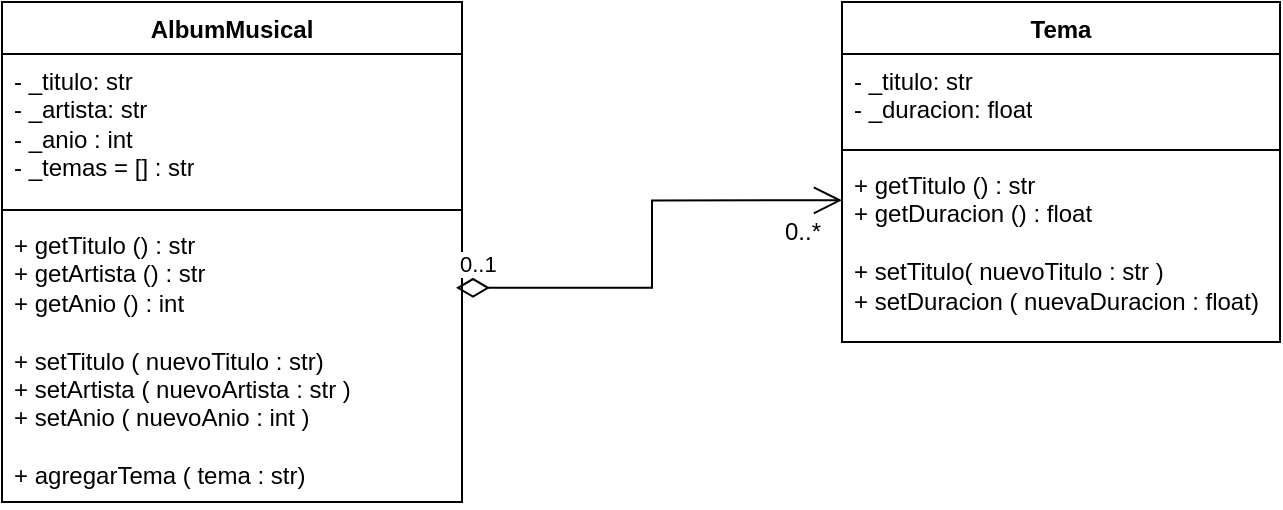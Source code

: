 <mxfile version="24.7.8">
  <diagram name="Página-1" id="NjFyjIw-ln6BMNcZVV60">
    <mxGraphModel dx="974" dy="516" grid="1" gridSize="10" guides="1" tooltips="1" connect="1" arrows="1" fold="1" page="1" pageScale="1" pageWidth="827" pageHeight="1169" math="0" shadow="0">
      <root>
        <mxCell id="0" />
        <mxCell id="1" parent="0" />
        <mxCell id="YZAFLp-83oCMwf8LE8MG-1" value="Tema" style="swimlane;fontStyle=1;align=center;verticalAlign=top;childLayout=stackLayout;horizontal=1;startSize=26;horizontalStack=0;resizeParent=1;resizeParentMax=0;resizeLast=0;collapsible=1;marginBottom=0;whiteSpace=wrap;html=1;" vertex="1" parent="1">
          <mxGeometry x="490" y="10" width="219" height="170" as="geometry" />
        </mxCell>
        <mxCell id="YZAFLp-83oCMwf8LE8MG-2" value="- _titulo: str&lt;div&gt;- _duracion: float&lt;br&gt;&lt;/div&gt;&lt;div&gt;&lt;br&gt;&lt;/div&gt;" style="text;strokeColor=none;fillColor=none;align=left;verticalAlign=top;spacingLeft=4;spacingRight=4;overflow=hidden;rotatable=0;points=[[0,0.5],[1,0.5]];portConstraint=eastwest;whiteSpace=wrap;html=1;" vertex="1" parent="YZAFLp-83oCMwf8LE8MG-1">
          <mxGeometry y="26" width="219" height="44" as="geometry" />
        </mxCell>
        <mxCell id="YZAFLp-83oCMwf8LE8MG-3" value="" style="line;strokeWidth=1;fillColor=none;align=left;verticalAlign=middle;spacingTop=-1;spacingLeft=3;spacingRight=3;rotatable=0;labelPosition=right;points=[];portConstraint=eastwest;strokeColor=inherit;" vertex="1" parent="YZAFLp-83oCMwf8LE8MG-1">
          <mxGeometry y="70" width="219" height="8" as="geometry" />
        </mxCell>
        <mxCell id="YZAFLp-83oCMwf8LE8MG-4" value="+ getTitulo () : str&lt;div&gt;+ getDuracion () : float&lt;/div&gt;&lt;div&gt;&lt;br&gt;&lt;/div&gt;&lt;div&gt;+ setTitulo( nuevoTitulo : str )&lt;/div&gt;&lt;div&gt;+ setDuracion ( nuevaDuracion : float)&lt;/div&gt;&lt;div&gt;&lt;br&gt;&lt;/div&gt;" style="text;strokeColor=none;fillColor=none;align=left;verticalAlign=top;spacingLeft=4;spacingRight=4;overflow=hidden;rotatable=0;points=[[0,0.5],[1,0.5]];portConstraint=eastwest;whiteSpace=wrap;html=1;" vertex="1" parent="YZAFLp-83oCMwf8LE8MG-1">
          <mxGeometry y="78" width="219" height="92" as="geometry" />
        </mxCell>
        <mxCell id="YZAFLp-83oCMwf8LE8MG-5" value="AlbumMusical" style="swimlane;fontStyle=1;align=center;verticalAlign=top;childLayout=stackLayout;horizontal=1;startSize=26;horizontalStack=0;resizeParent=1;resizeParentMax=0;resizeLast=0;collapsible=1;marginBottom=0;whiteSpace=wrap;html=1;" vertex="1" parent="1">
          <mxGeometry x="70" y="10" width="230" height="250" as="geometry" />
        </mxCell>
        <mxCell id="YZAFLp-83oCMwf8LE8MG-6" value="&lt;div&gt;- _titulo: str&lt;div&gt;- _artista: str&lt;/div&gt;&lt;/div&gt;&lt;div&gt;- _anio : int&lt;/div&gt;&lt;div&gt;- _temas = [] : str&lt;/div&gt;" style="text;strokeColor=none;fillColor=none;align=left;verticalAlign=top;spacingLeft=4;spacingRight=4;overflow=hidden;rotatable=0;points=[[0,0.5],[1,0.5]];portConstraint=eastwest;whiteSpace=wrap;html=1;" vertex="1" parent="YZAFLp-83oCMwf8LE8MG-5">
          <mxGeometry y="26" width="230" height="74" as="geometry" />
        </mxCell>
        <mxCell id="YZAFLp-83oCMwf8LE8MG-7" value="" style="line;strokeWidth=1;fillColor=none;align=left;verticalAlign=middle;spacingTop=-1;spacingLeft=3;spacingRight=3;rotatable=0;labelPosition=right;points=[];portConstraint=eastwest;strokeColor=inherit;" vertex="1" parent="YZAFLp-83oCMwf8LE8MG-5">
          <mxGeometry y="100" width="230" height="8" as="geometry" />
        </mxCell>
        <mxCell id="YZAFLp-83oCMwf8LE8MG-8" value="+ getTitulo () : str&lt;div&gt;+ getArtista () : str&lt;br&gt;&lt;/div&gt;&lt;div&gt;+ getAnio () : int&lt;/div&gt;&lt;div&gt;&lt;br&gt;&lt;/div&gt;&lt;div&gt;+ setTitulo ( nuevoTitulo : str)&amp;nbsp;&lt;div&gt;+ setArtista ( nuevoArtista&amp;nbsp;&lt;span style=&quot;background-color: initial;&quot;&gt;: str&amp;nbsp;&lt;/span&gt;&lt;span style=&quot;background-color: initial;&quot;&gt;)&amp;nbsp;&lt;/span&gt;&lt;/div&gt;&lt;div&gt;+ setAnio ( nuevoAnio : int )&amp;nbsp;&lt;/div&gt;&lt;/div&gt;&lt;div&gt;&lt;br&gt;&lt;/div&gt;&lt;div&gt;+ agregarTema ( tema : str)&lt;/div&gt;" style="text;strokeColor=none;fillColor=none;align=left;verticalAlign=top;spacingLeft=4;spacingRight=4;overflow=hidden;rotatable=0;points=[[0,0.5],[1,0.5]];portConstraint=eastwest;whiteSpace=wrap;html=1;" vertex="1" parent="YZAFLp-83oCMwf8LE8MG-5">
          <mxGeometry y="108" width="230" height="142" as="geometry" />
        </mxCell>
        <mxCell id="YZAFLp-83oCMwf8LE8MG-9" value="0..1" style="endArrow=open;html=1;endSize=12;startArrow=diamondThin;startSize=14;startFill=0;edgeStyle=orthogonalEdgeStyle;align=left;verticalAlign=bottom;rounded=0;exitX=0.987;exitY=0.246;exitDx=0;exitDy=0;entryX=0;entryY=0.23;entryDx=0;entryDy=0;exitPerimeter=0;entryPerimeter=0;" edge="1" parent="1" source="YZAFLp-83oCMwf8LE8MG-8" target="YZAFLp-83oCMwf8LE8MG-4">
          <mxGeometry x="-1" y="3" relative="1" as="geometry">
            <mxPoint x="350" y="488" as="sourcePoint" />
            <mxPoint x="530" y="488" as="targetPoint" />
          </mxGeometry>
        </mxCell>
        <mxCell id="YZAFLp-83oCMwf8LE8MG-10" value="0..*" style="text;html=1;align=center;verticalAlign=middle;resizable=0;points=[];autosize=1;strokeColor=none;fillColor=none;" vertex="1" parent="1">
          <mxGeometry x="450" y="110" width="40" height="30" as="geometry" />
        </mxCell>
      </root>
    </mxGraphModel>
  </diagram>
</mxfile>
